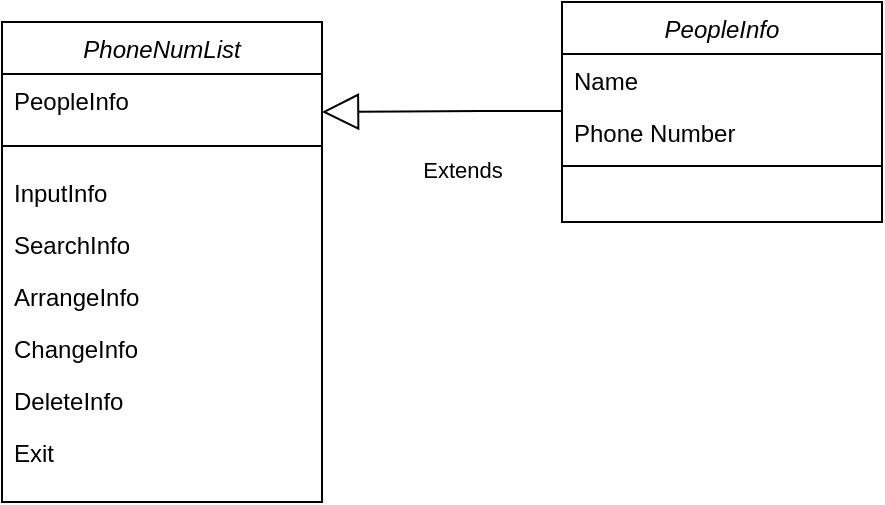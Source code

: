 <mxfile version="14.4.3" type="github">
  <diagram id="C5RBs43oDa-KdzZeNtuy" name="Page-1">
    <mxGraphModel dx="1422" dy="737" grid="1" gridSize="10" guides="1" tooltips="1" connect="1" arrows="1" fold="1" page="1" pageScale="1" pageWidth="827" pageHeight="1169" math="0" shadow="0">
      <root>
        <mxCell id="WIyWlLk6GJQsqaUBKTNV-0" />
        <mxCell id="WIyWlLk6GJQsqaUBKTNV-1" parent="WIyWlLk6GJQsqaUBKTNV-0" />
        <mxCell id="P8jeqRXpjA01nZ9afECX-0" value="PhoneNumList" style="swimlane;fontStyle=2;align=center;verticalAlign=top;childLayout=stackLayout;horizontal=1;startSize=26;horizontalStack=0;resizeParent=1;resizeLast=0;collapsible=1;marginBottom=0;rounded=0;shadow=0;strokeWidth=1;" parent="WIyWlLk6GJQsqaUBKTNV-1" vertex="1">
          <mxGeometry x="270" y="140" width="160" height="240" as="geometry">
            <mxRectangle x="230" y="140" width="160" height="26" as="alternateBounds" />
          </mxGeometry>
        </mxCell>
        <mxCell id="P8jeqRXpjA01nZ9afECX-1" value="PeopleInfo" style="text;align=left;verticalAlign=top;spacingLeft=4;spacingRight=4;overflow=hidden;rotatable=0;points=[[0,0.5],[1,0.5]];portConstraint=eastwest;" parent="P8jeqRXpjA01nZ9afECX-0" vertex="1">
          <mxGeometry y="26" width="160" height="26" as="geometry" />
        </mxCell>
        <mxCell id="P8jeqRXpjA01nZ9afECX-2" value="" style="line;html=1;strokeWidth=1;align=left;verticalAlign=middle;spacingTop=-1;spacingLeft=3;spacingRight=3;rotatable=0;labelPosition=right;points=[];portConstraint=eastwest;" parent="P8jeqRXpjA01nZ9afECX-0" vertex="1">
          <mxGeometry y="52" width="160" height="20" as="geometry" />
        </mxCell>
        <mxCell id="P8jeqRXpjA01nZ9afECX-22" value="InputInfo" style="text;strokeColor=none;fillColor=none;align=left;verticalAlign=top;spacingLeft=4;spacingRight=4;overflow=hidden;rotatable=0;points=[[0,0.5],[1,0.5]];portConstraint=eastwest;" parent="P8jeqRXpjA01nZ9afECX-0" vertex="1">
          <mxGeometry y="72" width="160" height="26" as="geometry" />
        </mxCell>
        <mxCell id="P8jeqRXpjA01nZ9afECX-23" value="SearchInfo" style="text;strokeColor=none;fillColor=none;align=left;verticalAlign=top;spacingLeft=4;spacingRight=4;overflow=hidden;rotatable=0;points=[[0,0.5],[1,0.5]];portConstraint=eastwest;" parent="P8jeqRXpjA01nZ9afECX-0" vertex="1">
          <mxGeometry y="98" width="160" height="26" as="geometry" />
        </mxCell>
        <mxCell id="P8jeqRXpjA01nZ9afECX-24" value="ArrangeInfo" style="text;strokeColor=none;fillColor=none;align=left;verticalAlign=top;spacingLeft=4;spacingRight=4;overflow=hidden;rotatable=0;points=[[0,0.5],[1,0.5]];portConstraint=eastwest;" parent="P8jeqRXpjA01nZ9afECX-0" vertex="1">
          <mxGeometry y="124" width="160" height="26" as="geometry" />
        </mxCell>
        <mxCell id="P8jeqRXpjA01nZ9afECX-25" value="ChangeInfo" style="text;strokeColor=none;fillColor=none;align=left;verticalAlign=top;spacingLeft=4;spacingRight=4;overflow=hidden;rotatable=0;points=[[0,0.5],[1,0.5]];portConstraint=eastwest;" parent="P8jeqRXpjA01nZ9afECX-0" vertex="1">
          <mxGeometry y="150" width="160" height="26" as="geometry" />
        </mxCell>
        <mxCell id="P8jeqRXpjA01nZ9afECX-26" value="DeleteInfo" style="text;strokeColor=none;fillColor=none;align=left;verticalAlign=top;spacingLeft=4;spacingRight=4;overflow=hidden;rotatable=0;points=[[0,0.5],[1,0.5]];portConstraint=eastwest;" parent="P8jeqRXpjA01nZ9afECX-0" vertex="1">
          <mxGeometry y="176" width="160" height="26" as="geometry" />
        </mxCell>
        <mxCell id="P8jeqRXpjA01nZ9afECX-27" value="Exit" style="text;strokeColor=none;fillColor=none;align=left;verticalAlign=top;spacingLeft=4;spacingRight=4;overflow=hidden;rotatable=0;points=[[0,0.5],[1,0.5]];portConstraint=eastwest;" parent="P8jeqRXpjA01nZ9afECX-0" vertex="1">
          <mxGeometry y="202" width="160" height="26" as="geometry" />
        </mxCell>
        <mxCell id="P8jeqRXpjA01nZ9afECX-10" value="PeopleInfo" style="swimlane;fontStyle=2;align=center;verticalAlign=top;childLayout=stackLayout;horizontal=1;startSize=26;horizontalStack=0;resizeParent=1;resizeLast=0;collapsible=1;marginBottom=0;rounded=0;shadow=0;strokeWidth=1;" parent="WIyWlLk6GJQsqaUBKTNV-1" vertex="1">
          <mxGeometry x="550" y="130" width="160" height="110" as="geometry">
            <mxRectangle x="230" y="140" width="160" height="26" as="alternateBounds" />
          </mxGeometry>
        </mxCell>
        <mxCell id="P8jeqRXpjA01nZ9afECX-11" value="Name" style="text;align=left;verticalAlign=top;spacingLeft=4;spacingRight=4;overflow=hidden;rotatable=0;points=[[0,0.5],[1,0.5]];portConstraint=eastwest;" parent="P8jeqRXpjA01nZ9afECX-10" vertex="1">
          <mxGeometry y="26" width="160" height="26" as="geometry" />
        </mxCell>
        <mxCell id="P8jeqRXpjA01nZ9afECX-12" value="Phone Number" style="text;align=left;verticalAlign=top;spacingLeft=4;spacingRight=4;overflow=hidden;rotatable=0;points=[[0,0.5],[1,0.5]];portConstraint=eastwest;rounded=0;shadow=0;html=0;" parent="P8jeqRXpjA01nZ9afECX-10" vertex="1">
          <mxGeometry y="52" width="160" height="26" as="geometry" />
        </mxCell>
        <mxCell id="P8jeqRXpjA01nZ9afECX-13" value="" style="line;html=1;strokeWidth=1;align=left;verticalAlign=middle;spacingTop=-1;spacingLeft=3;spacingRight=3;rotatable=0;labelPosition=right;points=[];portConstraint=eastwest;" parent="P8jeqRXpjA01nZ9afECX-10" vertex="1">
          <mxGeometry y="78" width="160" height="8" as="geometry" />
        </mxCell>
        <mxCell id="-lL5HkDNK2VjGan5p2wC-0" value="Extends" style="endArrow=block;endSize=16;endFill=0;html=1;" edge="1" parent="WIyWlLk6GJQsqaUBKTNV-1">
          <mxGeometry x="-0.167" y="30" width="160" relative="1" as="geometry">
            <mxPoint x="550" y="184.5" as="sourcePoint" />
            <mxPoint x="430" y="185" as="targetPoint" />
            <Array as="points">
              <mxPoint x="500" y="184.5" />
            </Array>
            <mxPoint as="offset" />
          </mxGeometry>
        </mxCell>
      </root>
    </mxGraphModel>
  </diagram>
</mxfile>
